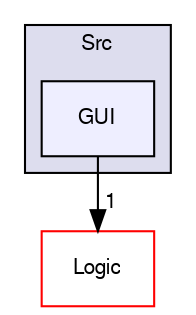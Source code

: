 digraph "Src/GUI" {
  compound=true
  node [ fontsize="10", fontname="FreeSans"];
  edge [ labelfontsize="10", labelfontname="FreeSans"];
  subgraph clusterdir_413f4e031a85da0d68269c6fd2f76e1c {
    graph [ bgcolor="#ddddee", pencolor="black", label="Src" fontname="FreeSans", fontsize="10", URL="dir_413f4e031a85da0d68269c6fd2f76e1c.html"]
  dir_afb1736bb4b56595909549d6227c5cc3 [shape=box, label="GUI", style="filled", fillcolor="#eeeeff", pencolor="black", URL="dir_afb1736bb4b56595909549d6227c5cc3.html"];
  }
  dir_d2dfb49d6ca7b999bdafe5a748473e42 [shape=box label="Logic" fillcolor="white" style="filled" color="red" URL="dir_d2dfb49d6ca7b999bdafe5a748473e42.html"];
  dir_afb1736bb4b56595909549d6227c5cc3->dir_d2dfb49d6ca7b999bdafe5a748473e42 [headlabel="1", labeldistance=1.5 headhref="dir_000004_000005.html"];
}
